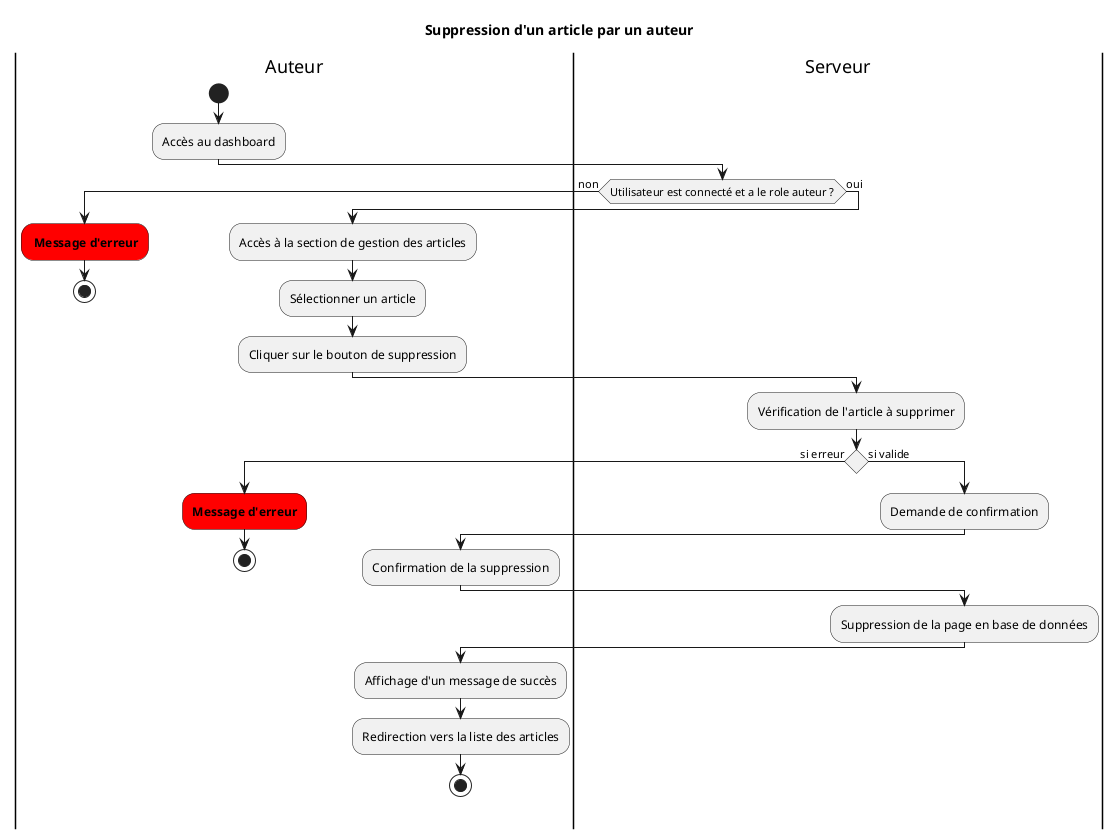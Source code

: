 @startuml AuteurDeleteArticle
title Suppression d'un article par un auteur

|Auteur|
start
:Accès au dashboard;
|Serveur|
if (Utilisateur est connecté et a le role auteur ?) then (non)
  |Auteur|
  #red: **Message d'erreur**;
  stop
else (oui)
  |Auteur|
  :Accès à la section de gestion des articles;
  :Sélectionner un article;
    :Cliquer sur le bouton de suppression;
  |Serveur|
  :Vérification de l'article à supprimer;
  if () is (si erreur) then
    |Auteur|
    #red:**Message d'erreur**;
    stop
  else (si valide)
    |Serveur|
    :Demande de confirmation;
    |Auteur|
    :Confirmation de la suppression;
    |Serveur|
    :Suppression de la page en base de données;
    |Auteur|
    :Affichage d'un message de succès;
    :Redirection vers la liste des articles;
    stop
  endif
endif
@enduml